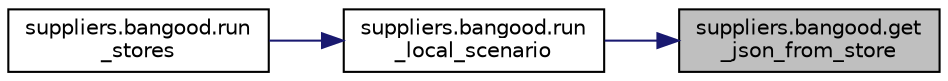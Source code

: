 digraph "suppliers.bangood.get_json_from_store"
{
 // LATEX_PDF_SIZE
  edge [fontname="Helvetica",fontsize="10",labelfontname="Helvetica",labelfontsize="10"];
  node [fontname="Helvetica",fontsize="10",shape=record];
  rankdir="RL";
  Node1 [label="suppliers.bangood.get\l_json_from_store",height=0.2,width=0.4,color="black", fillcolor="grey75", style="filled", fontcolor="black",tooltip=" "];
  Node1 -> Node2 [dir="back",color="midnightblue",fontsize="10",style="solid",fontname="Helvetica"];
  Node2 [label="suppliers.bangood.run\l_local_scenario",height=0.2,width=0.4,color="black", fillcolor="white", style="filled",URL="$de/d7b/namespacesuppliers_1_1bangood_a5750991bf6ebf9bb3e527d990203cb58.html#a5750991bf6ebf9bb3e527d990203cb58",tooltip=" "];
  Node2 -> Node3 [dir="back",color="midnightblue",fontsize="10",style="solid",fontname="Helvetica"];
  Node3 [label="suppliers.bangood.run\l_stores",height=0.2,width=0.4,color="black", fillcolor="white", style="filled",URL="$de/d7b/namespacesuppliers_1_1bangood_a154c12c1d3ce9bcee3f5a0a534c0e9fa.html#a154c12c1d3ce9bcee3f5a0a534c0e9fa",tooltip=" "];
}
